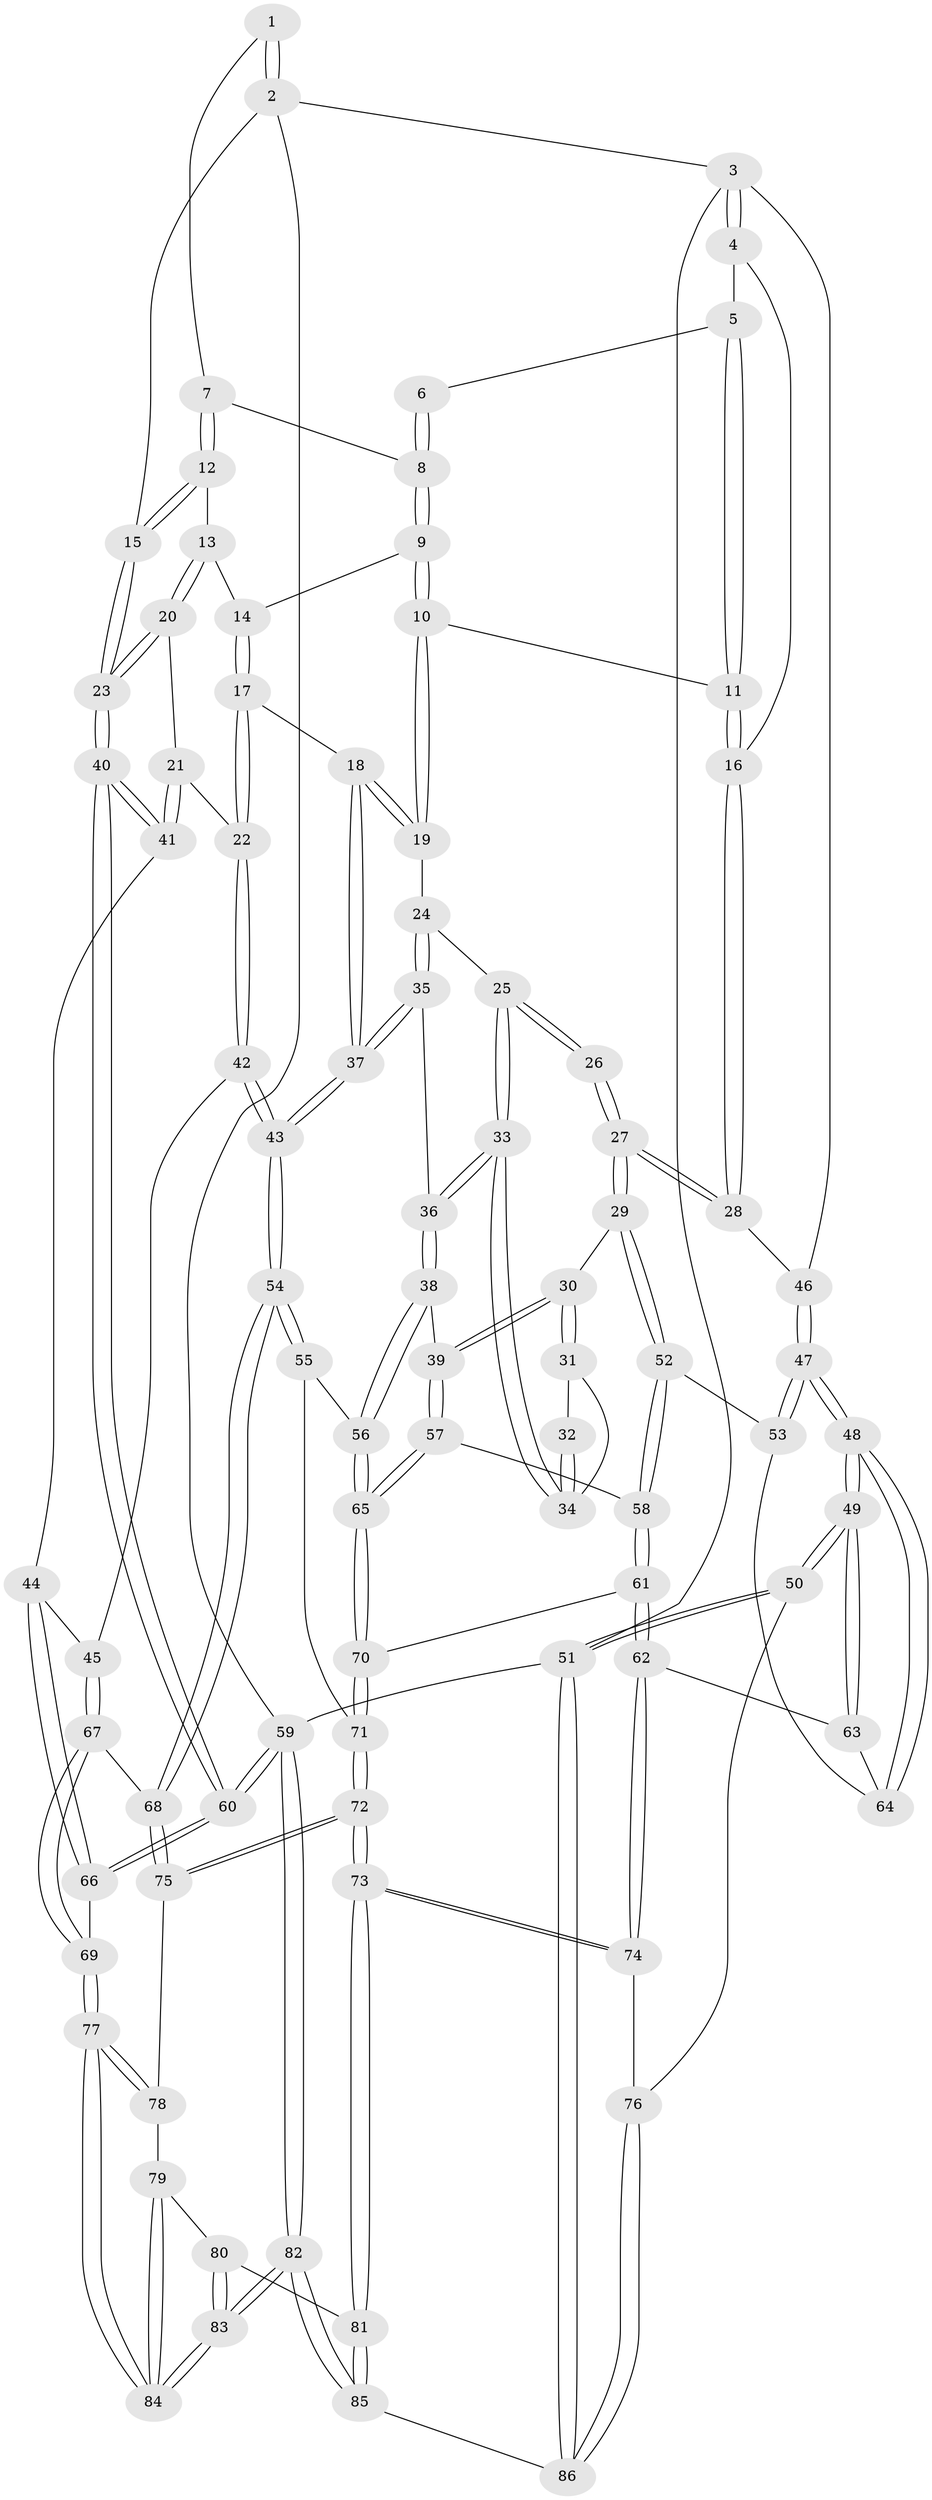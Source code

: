 // coarse degree distribution, {3: 0.16, 6: 0.12, 5: 0.3, 4: 0.4, 1: 0.02}
// Generated by graph-tools (version 1.1) at 2025/42/03/06/25 10:42:28]
// undirected, 86 vertices, 212 edges
graph export_dot {
graph [start="1"]
  node [color=gray90,style=filled];
  1 [pos="+0.9272280979710332+0"];
  2 [pos="+1+0"];
  3 [pos="+0+0"];
  4 [pos="+0.16876392265650292+0"];
  5 [pos="+0.3777385512114219+0"];
  6 [pos="+0.6369585425359554+0"];
  7 [pos="+0.7877320716690986+0.05217161027152383"];
  8 [pos="+0.6392339792211688+0"];
  9 [pos="+0.6096021996728564+0.10705492464790045"];
  10 [pos="+0.5530817583466201+0.1267792234561719"];
  11 [pos="+0.4990273122084631+0.09990921731581891"];
  12 [pos="+0.78992001235484+0.07462927341038546"];
  13 [pos="+0.7667491707806704+0.13590418123572326"];
  14 [pos="+0.6316823047109198+0.11979221671395304"];
  15 [pos="+1+0.03970512428927252"];
  16 [pos="+0.2555543843778375+0.16631422688980485"];
  17 [pos="+0.6715219786818437+0.26625291756142144"];
  18 [pos="+0.5895009810597591+0.2527915272369947"];
  19 [pos="+0.5391670001773136+0.17961767161378692"];
  20 [pos="+0.7779006364161051+0.15222977718944625"];
  21 [pos="+0.7765490746287417+0.236200264949576"];
  22 [pos="+0.6828038245477538+0.28086249744449077"];
  23 [pos="+1+0.17414637425312912"];
  24 [pos="+0.5349989677925072+0.18535031247206502"];
  25 [pos="+0.5308447605705654+0.18879865549583258"];
  26 [pos="+0.5167594882558298+0.19536452721961897"];
  27 [pos="+0.25093960496451534+0.2333706238728234"];
  28 [pos="+0.2504248245224818+0.1949457699581071"];
  29 [pos="+0.2506942768196248+0.2365843149191897"];
  30 [pos="+0.2756395103825099+0.26358955358910274"];
  31 [pos="+0.4359492177876295+0.2580753412303023"];
  32 [pos="+0.47881042367905224+0.22690697307779306"];
  33 [pos="+0.4868598220727278+0.2864373906487815"];
  34 [pos="+0.4736752830094972+0.27812973506469474"];
  35 [pos="+0.5422860463550967+0.3554413928194003"];
  36 [pos="+0.49436285131520424+0.30975615036151916"];
  37 [pos="+0.5592899334358196+0.38277087213781275"];
  38 [pos="+0.3318654812945619+0.3238342618271944"];
  39 [pos="+0.30221840179916476+0.30668637645500313"];
  40 [pos="+1+0.19566695426978892"];
  41 [pos="+0.8877334728760659+0.3476282378641182"];
  42 [pos="+0.6821398564899034+0.28397994021768874"];
  43 [pos="+0.5675283809414633+0.4061561005180146"];
  44 [pos="+0.8726992389411906+0.3719125241489136"];
  45 [pos="+0.77736965756303+0.4102070369247889"];
  46 [pos="+0+0.08624087297182537"];
  47 [pos="+0+0.28341578330586636"];
  48 [pos="+0+0.5025933202051853"];
  49 [pos="+0+0.5312713354094325"];
  50 [pos="+0+0.733545432540654"];
  51 [pos="+0+1"];
  52 [pos="+0.14590066328070103+0.30847419906269713"];
  53 [pos="+0.10212982524411064+0.3141323979675767"];
  54 [pos="+0.5598347570200582+0.4811338351504201"];
  55 [pos="+0.48739333007651525+0.4435009609414914"];
  56 [pos="+0.45483735437589384+0.42568526154094893"];
  57 [pos="+0.29217106906660795+0.4559338641038715"];
  58 [pos="+0.15524021674459512+0.4624386353197636"];
  59 [pos="+1+1"];
  60 [pos="+1+0.5446690166305107"];
  61 [pos="+0.14343152185932811+0.5041013569609726"];
  62 [pos="+0.12987936856106969+0.5270370277928625"];
  63 [pos="+0.09247392057714966+0.5146784154249546"];
  64 [pos="+0.056439578556043396+0.44058213485206194"];
  65 [pos="+0.30164074971192173+0.49211081834727355"];
  66 [pos="+0.9233899064535492+0.5429542261692515"];
  67 [pos="+0.7396157148618284+0.44665633702417323"];
  68 [pos="+0.5633835778854054+0.48995940003831734"];
  69 [pos="+0.842462041803844+0.6361952667144775"];
  70 [pos="+0.3020202095965992+0.5034194880549304"];
  71 [pos="+0.3027627661135933+0.505861101743774"];
  72 [pos="+0.35193297026763287+0.6869149003858446"];
  73 [pos="+0.3398035788525187+0.7062925666894909"];
  74 [pos="+0.16730951603941072+0.6811202644832487"];
  75 [pos="+0.5526270303092797+0.5476539477171709"];
  76 [pos="+0.10430110917940257+0.7106631087455372"];
  77 [pos="+0.8157348830292521+0.7134212031479157"];
  78 [pos="+0.6201063423846642+0.6149738108342875"];
  79 [pos="+0.5856978447694948+0.7860212678154775"];
  80 [pos="+0.5652537410519416+0.8130209921721329"];
  81 [pos="+0.38715421909030434+0.86121219345676"];
  82 [pos="+1+1"];
  83 [pos="+0.9847093340389367+1"];
  84 [pos="+0.8243068133936126+0.7389420331592471"];
  85 [pos="+0.3703751424383773+1"];
  86 [pos="+0.15450648269468126+1"];
  1 -- 2;
  1 -- 2;
  1 -- 7;
  2 -- 3;
  2 -- 15;
  2 -- 59;
  3 -- 4;
  3 -- 4;
  3 -- 46;
  3 -- 51;
  4 -- 5;
  4 -- 16;
  5 -- 6;
  5 -- 11;
  5 -- 11;
  6 -- 8;
  6 -- 8;
  7 -- 8;
  7 -- 12;
  7 -- 12;
  8 -- 9;
  8 -- 9;
  9 -- 10;
  9 -- 10;
  9 -- 14;
  10 -- 11;
  10 -- 19;
  10 -- 19;
  11 -- 16;
  11 -- 16;
  12 -- 13;
  12 -- 15;
  12 -- 15;
  13 -- 14;
  13 -- 20;
  13 -- 20;
  14 -- 17;
  14 -- 17;
  15 -- 23;
  15 -- 23;
  16 -- 28;
  16 -- 28;
  17 -- 18;
  17 -- 22;
  17 -- 22;
  18 -- 19;
  18 -- 19;
  18 -- 37;
  18 -- 37;
  19 -- 24;
  20 -- 21;
  20 -- 23;
  20 -- 23;
  21 -- 22;
  21 -- 41;
  21 -- 41;
  22 -- 42;
  22 -- 42;
  23 -- 40;
  23 -- 40;
  24 -- 25;
  24 -- 35;
  24 -- 35;
  25 -- 26;
  25 -- 26;
  25 -- 33;
  25 -- 33;
  26 -- 27;
  26 -- 27;
  27 -- 28;
  27 -- 28;
  27 -- 29;
  27 -- 29;
  28 -- 46;
  29 -- 30;
  29 -- 52;
  29 -- 52;
  30 -- 31;
  30 -- 31;
  30 -- 39;
  30 -- 39;
  31 -- 32;
  31 -- 34;
  32 -- 34;
  32 -- 34;
  33 -- 34;
  33 -- 34;
  33 -- 36;
  33 -- 36;
  35 -- 36;
  35 -- 37;
  35 -- 37;
  36 -- 38;
  36 -- 38;
  37 -- 43;
  37 -- 43;
  38 -- 39;
  38 -- 56;
  38 -- 56;
  39 -- 57;
  39 -- 57;
  40 -- 41;
  40 -- 41;
  40 -- 60;
  40 -- 60;
  41 -- 44;
  42 -- 43;
  42 -- 43;
  42 -- 45;
  43 -- 54;
  43 -- 54;
  44 -- 45;
  44 -- 66;
  44 -- 66;
  45 -- 67;
  45 -- 67;
  46 -- 47;
  46 -- 47;
  47 -- 48;
  47 -- 48;
  47 -- 53;
  47 -- 53;
  48 -- 49;
  48 -- 49;
  48 -- 64;
  48 -- 64;
  49 -- 50;
  49 -- 50;
  49 -- 63;
  49 -- 63;
  50 -- 51;
  50 -- 51;
  50 -- 76;
  51 -- 86;
  51 -- 86;
  51 -- 59;
  52 -- 53;
  52 -- 58;
  52 -- 58;
  53 -- 64;
  54 -- 55;
  54 -- 55;
  54 -- 68;
  54 -- 68;
  55 -- 56;
  55 -- 71;
  56 -- 65;
  56 -- 65;
  57 -- 58;
  57 -- 65;
  57 -- 65;
  58 -- 61;
  58 -- 61;
  59 -- 60;
  59 -- 60;
  59 -- 82;
  59 -- 82;
  60 -- 66;
  60 -- 66;
  61 -- 62;
  61 -- 62;
  61 -- 70;
  62 -- 63;
  62 -- 74;
  62 -- 74;
  63 -- 64;
  65 -- 70;
  65 -- 70;
  66 -- 69;
  67 -- 68;
  67 -- 69;
  67 -- 69;
  68 -- 75;
  68 -- 75;
  69 -- 77;
  69 -- 77;
  70 -- 71;
  70 -- 71;
  71 -- 72;
  71 -- 72;
  72 -- 73;
  72 -- 73;
  72 -- 75;
  72 -- 75;
  73 -- 74;
  73 -- 74;
  73 -- 81;
  73 -- 81;
  74 -- 76;
  75 -- 78;
  76 -- 86;
  76 -- 86;
  77 -- 78;
  77 -- 78;
  77 -- 84;
  77 -- 84;
  78 -- 79;
  79 -- 80;
  79 -- 84;
  79 -- 84;
  80 -- 81;
  80 -- 83;
  80 -- 83;
  81 -- 85;
  81 -- 85;
  82 -- 83;
  82 -- 83;
  82 -- 85;
  82 -- 85;
  83 -- 84;
  83 -- 84;
  85 -- 86;
}
